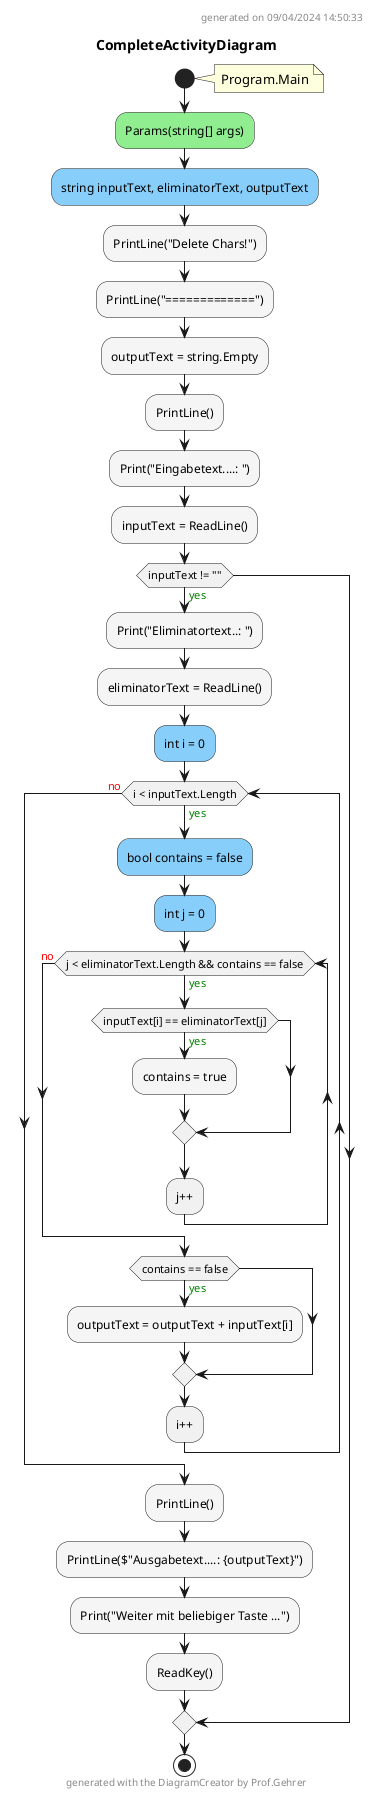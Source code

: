 @startuml CompleteActivityDiagram
header
generated on 09/04/2024 14:50:33
end header
title CompleteActivityDiagram
start
note right:  Program.Main
#LightGreen:Params(string[] args);
#LightSkyBlue:string inputText, eliminatorText, outputText;
#WhiteSmoke:PrintLine("Delete Chars!");
#WhiteSmoke:PrintLine("=============");
#WhiteSmoke:outputText = string.Empty;
#WhiteSmoke:PrintLine();
#WhiteSmoke:Print("Eingabetext....: ");
#WhiteSmoke:inputText = ReadLine();
if (inputText != "") then (<color:green>yes)
        #WhiteSmoke:Print("Eliminatortext..: ");
        #WhiteSmoke:eliminatorText = ReadLine();
        #LightSkyBlue:int i = 0;
        while (i < inputText.Length) is (<color:green>yes)
                #LightSkyBlue:bool contains = false;
                #LightSkyBlue:int j = 0;
                while (j < eliminatorText.Length && contains == false) is (<color:green>yes)
                        if (inputText[i] == eliminatorText[j]) then (<color:green>yes)
                                #WhiteSmoke:contains = true;
                        endif
                :j++;
                endwhile (<color:red>no)
                if (contains == false) then (<color:green>yes)
                        #WhiteSmoke:outputText = outputText + inputText[i];
                endif
        :i++;
        endwhile (<color:red>no)
        #WhiteSmoke:PrintLine();
        #WhiteSmoke:PrintLine($"Ausgabetext....: {outputText}");
        #WhiteSmoke:Print("Weiter mit beliebiger Taste ...");
        #WhiteSmoke:ReadKey();
endif
stop
footer
generated with the DiagramCreator by Prof.Gehrer
end footer
@enduml
